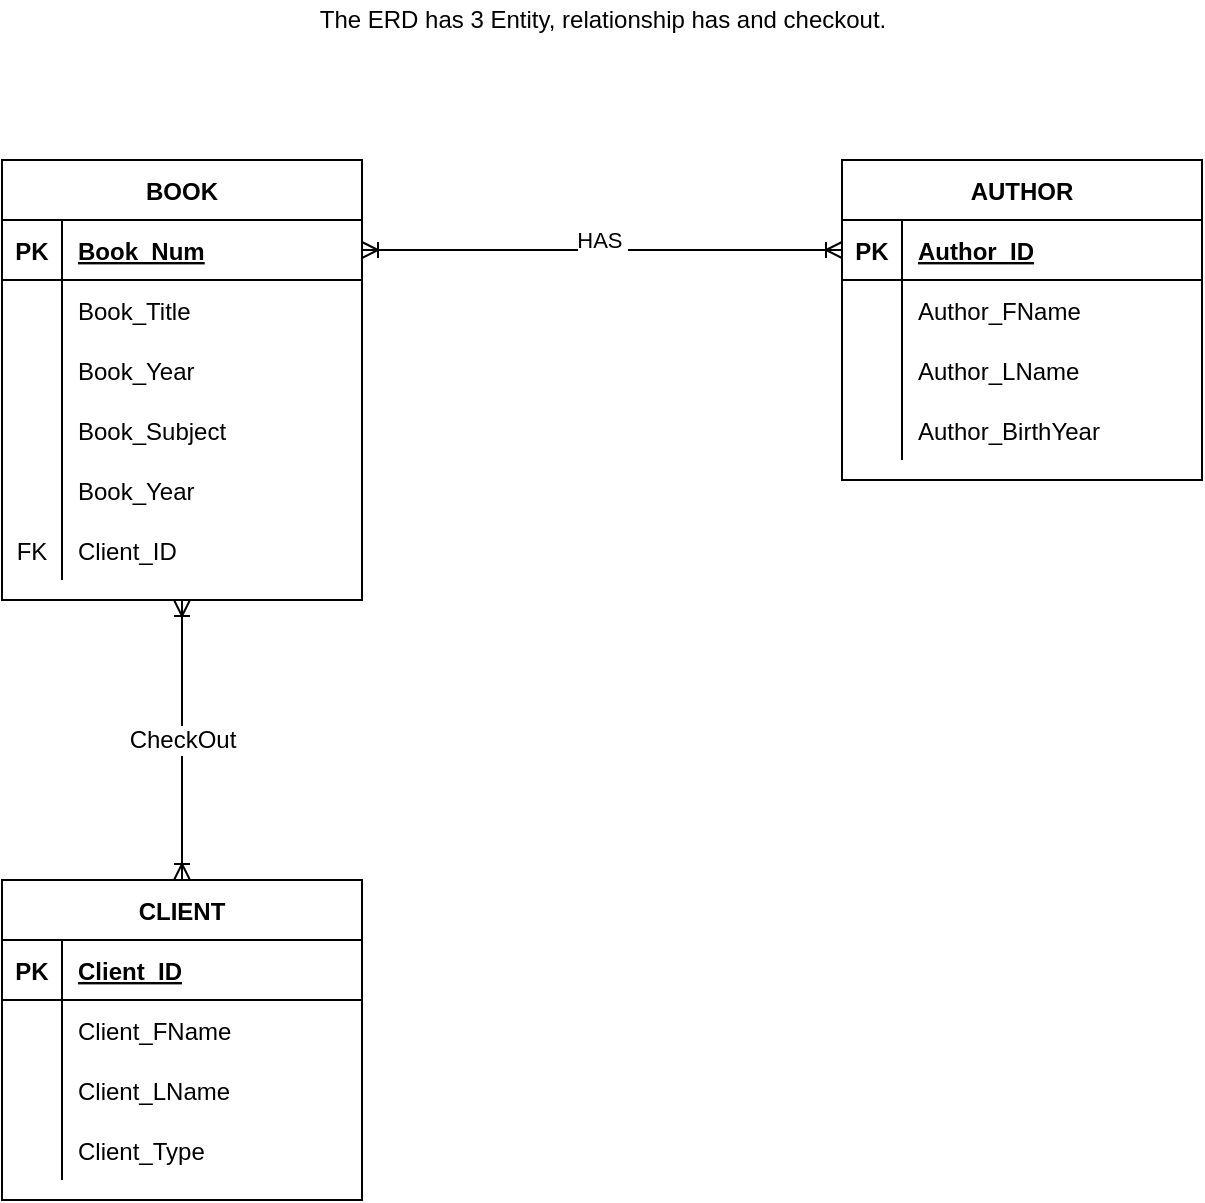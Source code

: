 <mxfile version="13.10.3" type="github">
  <diagram id="-1gLhYkJUVP5Y2Xps8Lw" name="Page-1">
    <mxGraphModel dx="1422" dy="737" grid="1" gridSize="10" guides="1" tooltips="1" connect="1" arrows="1" fold="1" page="1" pageScale="1" pageWidth="850" pageHeight="1100" math="0" shadow="0">
      <root>
        <mxCell id="0" />
        <mxCell id="1" parent="0" />
        <mxCell id="OekW9yUTNzJP0FTXdtGg-14" value="BOOK" style="shape=table;startSize=30;container=1;collapsible=1;childLayout=tableLayout;fixedRows=1;rowLines=0;fontStyle=1;align=center;resizeLast=1;" vertex="1" parent="1">
          <mxGeometry x="40" y="400" width="180" height="220" as="geometry" />
        </mxCell>
        <mxCell id="OekW9yUTNzJP0FTXdtGg-15" value="" style="shape=partialRectangle;collapsible=0;dropTarget=0;pointerEvents=0;fillColor=none;top=0;left=0;bottom=1;right=0;points=[[0,0.5],[1,0.5]];portConstraint=eastwest;" vertex="1" parent="OekW9yUTNzJP0FTXdtGg-14">
          <mxGeometry y="30" width="180" height="30" as="geometry" />
        </mxCell>
        <mxCell id="OekW9yUTNzJP0FTXdtGg-16" value="PK" style="shape=partialRectangle;connectable=0;fillColor=none;top=0;left=0;bottom=0;right=0;fontStyle=1;overflow=hidden;" vertex="1" parent="OekW9yUTNzJP0FTXdtGg-15">
          <mxGeometry width="30" height="30" as="geometry" />
        </mxCell>
        <mxCell id="OekW9yUTNzJP0FTXdtGg-17" value="Book_Num" style="shape=partialRectangle;connectable=0;fillColor=none;top=0;left=0;bottom=0;right=0;align=left;spacingLeft=6;fontStyle=5;overflow=hidden;" vertex="1" parent="OekW9yUTNzJP0FTXdtGg-15">
          <mxGeometry x="30" width="150" height="30" as="geometry" />
        </mxCell>
        <mxCell id="OekW9yUTNzJP0FTXdtGg-18" value="" style="shape=partialRectangle;collapsible=0;dropTarget=0;pointerEvents=0;fillColor=none;top=0;left=0;bottom=0;right=0;points=[[0,0.5],[1,0.5]];portConstraint=eastwest;" vertex="1" parent="OekW9yUTNzJP0FTXdtGg-14">
          <mxGeometry y="60" width="180" height="30" as="geometry" />
        </mxCell>
        <mxCell id="OekW9yUTNzJP0FTXdtGg-19" value="" style="shape=partialRectangle;connectable=0;fillColor=none;top=0;left=0;bottom=0;right=0;editable=1;overflow=hidden;" vertex="1" parent="OekW9yUTNzJP0FTXdtGg-18">
          <mxGeometry width="30" height="30" as="geometry" />
        </mxCell>
        <mxCell id="OekW9yUTNzJP0FTXdtGg-20" value="Book_Title" style="shape=partialRectangle;connectable=0;fillColor=none;top=0;left=0;bottom=0;right=0;align=left;spacingLeft=6;overflow=hidden;" vertex="1" parent="OekW9yUTNzJP0FTXdtGg-18">
          <mxGeometry x="30" width="150" height="30" as="geometry" />
        </mxCell>
        <mxCell id="OekW9yUTNzJP0FTXdtGg-21" value="" style="shape=partialRectangle;collapsible=0;dropTarget=0;pointerEvents=0;fillColor=none;top=0;left=0;bottom=0;right=0;points=[[0,0.5],[1,0.5]];portConstraint=eastwest;" vertex="1" parent="OekW9yUTNzJP0FTXdtGg-14">
          <mxGeometry y="90" width="180" height="30" as="geometry" />
        </mxCell>
        <mxCell id="OekW9yUTNzJP0FTXdtGg-22" value="" style="shape=partialRectangle;connectable=0;fillColor=none;top=0;left=0;bottom=0;right=0;editable=1;overflow=hidden;" vertex="1" parent="OekW9yUTNzJP0FTXdtGg-21">
          <mxGeometry width="30" height="30" as="geometry" />
        </mxCell>
        <mxCell id="OekW9yUTNzJP0FTXdtGg-23" value="Book_Year" style="shape=partialRectangle;connectable=0;fillColor=none;top=0;left=0;bottom=0;right=0;align=left;spacingLeft=6;overflow=hidden;" vertex="1" parent="OekW9yUTNzJP0FTXdtGg-21">
          <mxGeometry x="30" width="150" height="30" as="geometry" />
        </mxCell>
        <mxCell id="OekW9yUTNzJP0FTXdtGg-24" value="" style="shape=partialRectangle;collapsible=0;dropTarget=0;pointerEvents=0;fillColor=none;top=0;left=0;bottom=0;right=0;points=[[0,0.5],[1,0.5]];portConstraint=eastwest;" vertex="1" parent="OekW9yUTNzJP0FTXdtGg-14">
          <mxGeometry y="120" width="180" height="30" as="geometry" />
        </mxCell>
        <mxCell id="OekW9yUTNzJP0FTXdtGg-25" value="" style="shape=partialRectangle;connectable=0;fillColor=none;top=0;left=0;bottom=0;right=0;editable=1;overflow=hidden;" vertex="1" parent="OekW9yUTNzJP0FTXdtGg-24">
          <mxGeometry width="30" height="30" as="geometry" />
        </mxCell>
        <mxCell id="OekW9yUTNzJP0FTXdtGg-26" value="Book_Subject" style="shape=partialRectangle;connectable=0;fillColor=none;top=0;left=0;bottom=0;right=0;align=left;spacingLeft=6;overflow=hidden;" vertex="1" parent="OekW9yUTNzJP0FTXdtGg-24">
          <mxGeometry x="30" width="150" height="30" as="geometry" />
        </mxCell>
        <mxCell id="OekW9yUTNzJP0FTXdtGg-53" value="" style="shape=partialRectangle;collapsible=0;dropTarget=0;pointerEvents=0;fillColor=none;top=0;left=0;bottom=0;right=0;points=[[0,0.5],[1,0.5]];portConstraint=eastwest;" vertex="1" parent="OekW9yUTNzJP0FTXdtGg-14">
          <mxGeometry y="150" width="180" height="30" as="geometry" />
        </mxCell>
        <mxCell id="OekW9yUTNzJP0FTXdtGg-54" value="" style="shape=partialRectangle;connectable=0;fillColor=none;top=0;left=0;bottom=0;right=0;editable=1;overflow=hidden;" vertex="1" parent="OekW9yUTNzJP0FTXdtGg-53">
          <mxGeometry width="30" height="30" as="geometry" />
        </mxCell>
        <mxCell id="OekW9yUTNzJP0FTXdtGg-55" value="Book_Year" style="shape=partialRectangle;connectable=0;fillColor=none;top=0;left=0;bottom=0;right=0;align=left;spacingLeft=6;overflow=hidden;" vertex="1" parent="OekW9yUTNzJP0FTXdtGg-53">
          <mxGeometry x="30" width="150" height="30" as="geometry" />
        </mxCell>
        <mxCell id="OekW9yUTNzJP0FTXdtGg-56" value="" style="shape=partialRectangle;collapsible=0;dropTarget=0;pointerEvents=0;fillColor=none;top=0;left=0;bottom=0;right=0;points=[[0,0.5],[1,0.5]];portConstraint=eastwest;" vertex="1" parent="OekW9yUTNzJP0FTXdtGg-14">
          <mxGeometry y="180" width="180" height="30" as="geometry" />
        </mxCell>
        <mxCell id="OekW9yUTNzJP0FTXdtGg-57" value="FK" style="shape=partialRectangle;connectable=0;fillColor=none;top=0;left=0;bottom=0;right=0;editable=1;overflow=hidden;" vertex="1" parent="OekW9yUTNzJP0FTXdtGg-56">
          <mxGeometry width="30" height="30" as="geometry" />
        </mxCell>
        <mxCell id="OekW9yUTNzJP0FTXdtGg-58" value="Client_ID" style="shape=partialRectangle;connectable=0;fillColor=none;top=0;left=0;bottom=0;right=0;align=left;spacingLeft=6;overflow=hidden;" vertex="1" parent="OekW9yUTNzJP0FTXdtGg-56">
          <mxGeometry x="30" width="150" height="30" as="geometry" />
        </mxCell>
        <mxCell id="OekW9yUTNzJP0FTXdtGg-27" value="AUTHOR" style="shape=table;startSize=30;container=1;collapsible=1;childLayout=tableLayout;fixedRows=1;rowLines=0;fontStyle=1;align=center;resizeLast=1;" vertex="1" parent="1">
          <mxGeometry x="460" y="400" width="180" height="160" as="geometry" />
        </mxCell>
        <mxCell id="OekW9yUTNzJP0FTXdtGg-28" value="" style="shape=partialRectangle;collapsible=0;dropTarget=0;pointerEvents=0;fillColor=none;top=0;left=0;bottom=1;right=0;points=[[0,0.5],[1,0.5]];portConstraint=eastwest;" vertex="1" parent="OekW9yUTNzJP0FTXdtGg-27">
          <mxGeometry y="30" width="180" height="30" as="geometry" />
        </mxCell>
        <mxCell id="OekW9yUTNzJP0FTXdtGg-29" value="PK" style="shape=partialRectangle;connectable=0;fillColor=none;top=0;left=0;bottom=0;right=0;fontStyle=1;overflow=hidden;" vertex="1" parent="OekW9yUTNzJP0FTXdtGg-28">
          <mxGeometry width="30" height="30" as="geometry" />
        </mxCell>
        <mxCell id="OekW9yUTNzJP0FTXdtGg-30" value="Author_ID" style="shape=partialRectangle;connectable=0;fillColor=none;top=0;left=0;bottom=0;right=0;align=left;spacingLeft=6;fontStyle=5;overflow=hidden;" vertex="1" parent="OekW9yUTNzJP0FTXdtGg-28">
          <mxGeometry x="30" width="150" height="30" as="geometry" />
        </mxCell>
        <mxCell id="OekW9yUTNzJP0FTXdtGg-31" value="" style="shape=partialRectangle;collapsible=0;dropTarget=0;pointerEvents=0;fillColor=none;top=0;left=0;bottom=0;right=0;points=[[0,0.5],[1,0.5]];portConstraint=eastwest;" vertex="1" parent="OekW9yUTNzJP0FTXdtGg-27">
          <mxGeometry y="60" width="180" height="30" as="geometry" />
        </mxCell>
        <mxCell id="OekW9yUTNzJP0FTXdtGg-32" value="" style="shape=partialRectangle;connectable=0;fillColor=none;top=0;left=0;bottom=0;right=0;editable=1;overflow=hidden;" vertex="1" parent="OekW9yUTNzJP0FTXdtGg-31">
          <mxGeometry width="30" height="30" as="geometry" />
        </mxCell>
        <mxCell id="OekW9yUTNzJP0FTXdtGg-33" value="Author_FName" style="shape=partialRectangle;connectable=0;fillColor=none;top=0;left=0;bottom=0;right=0;align=left;spacingLeft=6;overflow=hidden;" vertex="1" parent="OekW9yUTNzJP0FTXdtGg-31">
          <mxGeometry x="30" width="150" height="30" as="geometry" />
        </mxCell>
        <mxCell id="OekW9yUTNzJP0FTXdtGg-34" value="" style="shape=partialRectangle;collapsible=0;dropTarget=0;pointerEvents=0;fillColor=none;top=0;left=0;bottom=0;right=0;points=[[0,0.5],[1,0.5]];portConstraint=eastwest;" vertex="1" parent="OekW9yUTNzJP0FTXdtGg-27">
          <mxGeometry y="90" width="180" height="30" as="geometry" />
        </mxCell>
        <mxCell id="OekW9yUTNzJP0FTXdtGg-35" value="" style="shape=partialRectangle;connectable=0;fillColor=none;top=0;left=0;bottom=0;right=0;editable=1;overflow=hidden;" vertex="1" parent="OekW9yUTNzJP0FTXdtGg-34">
          <mxGeometry width="30" height="30" as="geometry" />
        </mxCell>
        <mxCell id="OekW9yUTNzJP0FTXdtGg-36" value="Author_LName" style="shape=partialRectangle;connectable=0;fillColor=none;top=0;left=0;bottom=0;right=0;align=left;spacingLeft=6;overflow=hidden;" vertex="1" parent="OekW9yUTNzJP0FTXdtGg-34">
          <mxGeometry x="30" width="150" height="30" as="geometry" />
        </mxCell>
        <mxCell id="OekW9yUTNzJP0FTXdtGg-37" value="" style="shape=partialRectangle;collapsible=0;dropTarget=0;pointerEvents=0;fillColor=none;top=0;left=0;bottom=0;right=0;points=[[0,0.5],[1,0.5]];portConstraint=eastwest;" vertex="1" parent="OekW9yUTNzJP0FTXdtGg-27">
          <mxGeometry y="120" width="180" height="30" as="geometry" />
        </mxCell>
        <mxCell id="OekW9yUTNzJP0FTXdtGg-38" value="" style="shape=partialRectangle;connectable=0;fillColor=none;top=0;left=0;bottom=0;right=0;editable=1;overflow=hidden;" vertex="1" parent="OekW9yUTNzJP0FTXdtGg-37">
          <mxGeometry width="30" height="30" as="geometry" />
        </mxCell>
        <mxCell id="OekW9yUTNzJP0FTXdtGg-39" value="Author_BirthYear" style="shape=partialRectangle;connectable=0;fillColor=none;top=0;left=0;bottom=0;right=0;align=left;spacingLeft=6;overflow=hidden;" vertex="1" parent="OekW9yUTNzJP0FTXdtGg-37">
          <mxGeometry x="30" width="150" height="30" as="geometry" />
        </mxCell>
        <mxCell id="OekW9yUTNzJP0FTXdtGg-40" value="CLIENT" style="shape=table;startSize=30;container=1;collapsible=1;childLayout=tableLayout;fixedRows=1;rowLines=0;fontStyle=1;align=center;resizeLast=1;" vertex="1" parent="1">
          <mxGeometry x="40" y="760" width="180" height="160" as="geometry" />
        </mxCell>
        <mxCell id="OekW9yUTNzJP0FTXdtGg-41" value="" style="shape=partialRectangle;collapsible=0;dropTarget=0;pointerEvents=0;fillColor=none;top=0;left=0;bottom=1;right=0;points=[[0,0.5],[1,0.5]];portConstraint=eastwest;" vertex="1" parent="OekW9yUTNzJP0FTXdtGg-40">
          <mxGeometry y="30" width="180" height="30" as="geometry" />
        </mxCell>
        <mxCell id="OekW9yUTNzJP0FTXdtGg-42" value="PK" style="shape=partialRectangle;connectable=0;fillColor=none;top=0;left=0;bottom=0;right=0;fontStyle=1;overflow=hidden;" vertex="1" parent="OekW9yUTNzJP0FTXdtGg-41">
          <mxGeometry width="30" height="30" as="geometry" />
        </mxCell>
        <mxCell id="OekW9yUTNzJP0FTXdtGg-43" value="Client_ID" style="shape=partialRectangle;connectable=0;fillColor=none;top=0;left=0;bottom=0;right=0;align=left;spacingLeft=6;fontStyle=5;overflow=hidden;" vertex="1" parent="OekW9yUTNzJP0FTXdtGg-41">
          <mxGeometry x="30" width="150" height="30" as="geometry" />
        </mxCell>
        <mxCell id="OekW9yUTNzJP0FTXdtGg-44" value="" style="shape=partialRectangle;collapsible=0;dropTarget=0;pointerEvents=0;fillColor=none;top=0;left=0;bottom=0;right=0;points=[[0,0.5],[1,0.5]];portConstraint=eastwest;" vertex="1" parent="OekW9yUTNzJP0FTXdtGg-40">
          <mxGeometry y="60" width="180" height="30" as="geometry" />
        </mxCell>
        <mxCell id="OekW9yUTNzJP0FTXdtGg-45" value="" style="shape=partialRectangle;connectable=0;fillColor=none;top=0;left=0;bottom=0;right=0;editable=1;overflow=hidden;" vertex="1" parent="OekW9yUTNzJP0FTXdtGg-44">
          <mxGeometry width="30" height="30" as="geometry" />
        </mxCell>
        <mxCell id="OekW9yUTNzJP0FTXdtGg-46" value="Client_FName" style="shape=partialRectangle;connectable=0;fillColor=none;top=0;left=0;bottom=0;right=0;align=left;spacingLeft=6;overflow=hidden;" vertex="1" parent="OekW9yUTNzJP0FTXdtGg-44">
          <mxGeometry x="30" width="150" height="30" as="geometry" />
        </mxCell>
        <mxCell id="OekW9yUTNzJP0FTXdtGg-47" value="" style="shape=partialRectangle;collapsible=0;dropTarget=0;pointerEvents=0;fillColor=none;top=0;left=0;bottom=0;right=0;points=[[0,0.5],[1,0.5]];portConstraint=eastwest;" vertex="1" parent="OekW9yUTNzJP0FTXdtGg-40">
          <mxGeometry y="90" width="180" height="30" as="geometry" />
        </mxCell>
        <mxCell id="OekW9yUTNzJP0FTXdtGg-48" value="" style="shape=partialRectangle;connectable=0;fillColor=none;top=0;left=0;bottom=0;right=0;editable=1;overflow=hidden;" vertex="1" parent="OekW9yUTNzJP0FTXdtGg-47">
          <mxGeometry width="30" height="30" as="geometry" />
        </mxCell>
        <mxCell id="OekW9yUTNzJP0FTXdtGg-49" value="Client_LName" style="shape=partialRectangle;connectable=0;fillColor=none;top=0;left=0;bottom=0;right=0;align=left;spacingLeft=6;overflow=hidden;" vertex="1" parent="OekW9yUTNzJP0FTXdtGg-47">
          <mxGeometry x="30" width="150" height="30" as="geometry" />
        </mxCell>
        <mxCell id="OekW9yUTNzJP0FTXdtGg-50" value="" style="shape=partialRectangle;collapsible=0;dropTarget=0;pointerEvents=0;fillColor=none;top=0;left=0;bottom=0;right=0;points=[[0,0.5],[1,0.5]];portConstraint=eastwest;" vertex="1" parent="OekW9yUTNzJP0FTXdtGg-40">
          <mxGeometry y="120" width="180" height="30" as="geometry" />
        </mxCell>
        <mxCell id="OekW9yUTNzJP0FTXdtGg-51" value="" style="shape=partialRectangle;connectable=0;fillColor=none;top=0;left=0;bottom=0;right=0;editable=1;overflow=hidden;" vertex="1" parent="OekW9yUTNzJP0FTXdtGg-50">
          <mxGeometry width="30" height="30" as="geometry" />
        </mxCell>
        <mxCell id="OekW9yUTNzJP0FTXdtGg-52" value="Client_Type" style="shape=partialRectangle;connectable=0;fillColor=none;top=0;left=0;bottom=0;right=0;align=left;spacingLeft=6;overflow=hidden;" vertex="1" parent="OekW9yUTNzJP0FTXdtGg-50">
          <mxGeometry x="30" width="150" height="30" as="geometry" />
        </mxCell>
        <mxCell id="OekW9yUTNzJP0FTXdtGg-74" value="" style="edgeStyle=entityRelationEdgeStyle;fontSize=12;html=1;endArrow=ERoneToMany;startArrow=ERoneToMany;exitX=1;exitY=0.5;exitDx=0;exitDy=0;entryX=0;entryY=0.5;entryDx=0;entryDy=0;" edge="1" parent="1" source="OekW9yUTNzJP0FTXdtGg-15" target="OekW9yUTNzJP0FTXdtGg-28">
          <mxGeometry width="100" height="100" relative="1" as="geometry">
            <mxPoint x="220" y="445" as="sourcePoint" />
            <mxPoint x="460" y="445" as="targetPoint" />
          </mxGeometry>
        </mxCell>
        <mxCell id="OekW9yUTNzJP0FTXdtGg-79" value="HAS&amp;nbsp;" style="edgeLabel;html=1;align=center;verticalAlign=middle;resizable=0;points=[];" vertex="1" connectable="0" parent="OekW9yUTNzJP0FTXdtGg-74">
          <mxGeometry y="-3" relative="1" as="geometry">
            <mxPoint y="-8" as="offset" />
          </mxGeometry>
        </mxCell>
        <mxCell id="OekW9yUTNzJP0FTXdtGg-81" value="CheckOut" style="fontSize=12;html=1;endArrow=ERoneToMany;startArrow=ERoneToMany;exitX=0.5;exitY=0;exitDx=0;exitDy=0;" edge="1" parent="1" source="OekW9yUTNzJP0FTXdtGg-40">
          <mxGeometry width="100" height="100" relative="1" as="geometry">
            <mxPoint x="150" y="710" as="sourcePoint" />
            <mxPoint x="130" y="620" as="targetPoint" />
            <Array as="points">
              <mxPoint x="130" y="680" />
            </Array>
          </mxGeometry>
        </mxCell>
        <mxCell id="OekW9yUTNzJP0FTXdtGg-83" value="The ERD has 3 Entity, relationship has and checkout." style="text;html=1;align=center;verticalAlign=middle;resizable=0;points=[];autosize=1;" vertex="1" parent="1">
          <mxGeometry x="190" y="320" width="300" height="20" as="geometry" />
        </mxCell>
      </root>
    </mxGraphModel>
  </diagram>
</mxfile>
